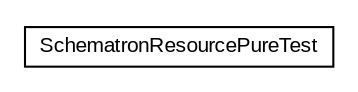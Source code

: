 #!/usr/local/bin/dot
#
# Class diagram 
# Generated by UMLGraph version 5.1 (http://www.umlgraph.org/)
#

digraph G {
	edge [fontname="arial",fontsize=10,labelfontname="arial",labelfontsize=10];
	node [fontname="arial",fontsize=10,shape=plaintext];
	nodesep=0.25;
	ranksep=0.5;
	// com.helger.schematron.pure.SchematronResourcePureTest
	c128 [label=<<table title="com.helger.schematron.pure.SchematronResourcePureTest" border="0" cellborder="1" cellspacing="0" cellpadding="2" port="p" href="./SchematronResourcePureTest.html">
		<tr><td><table border="0" cellspacing="0" cellpadding="1">
<tr><td align="center" balign="center"> SchematronResourcePureTest </td></tr>
		</table></td></tr>
		</table>>, fontname="arial", fontcolor="black", fontsize=10.0];
}


